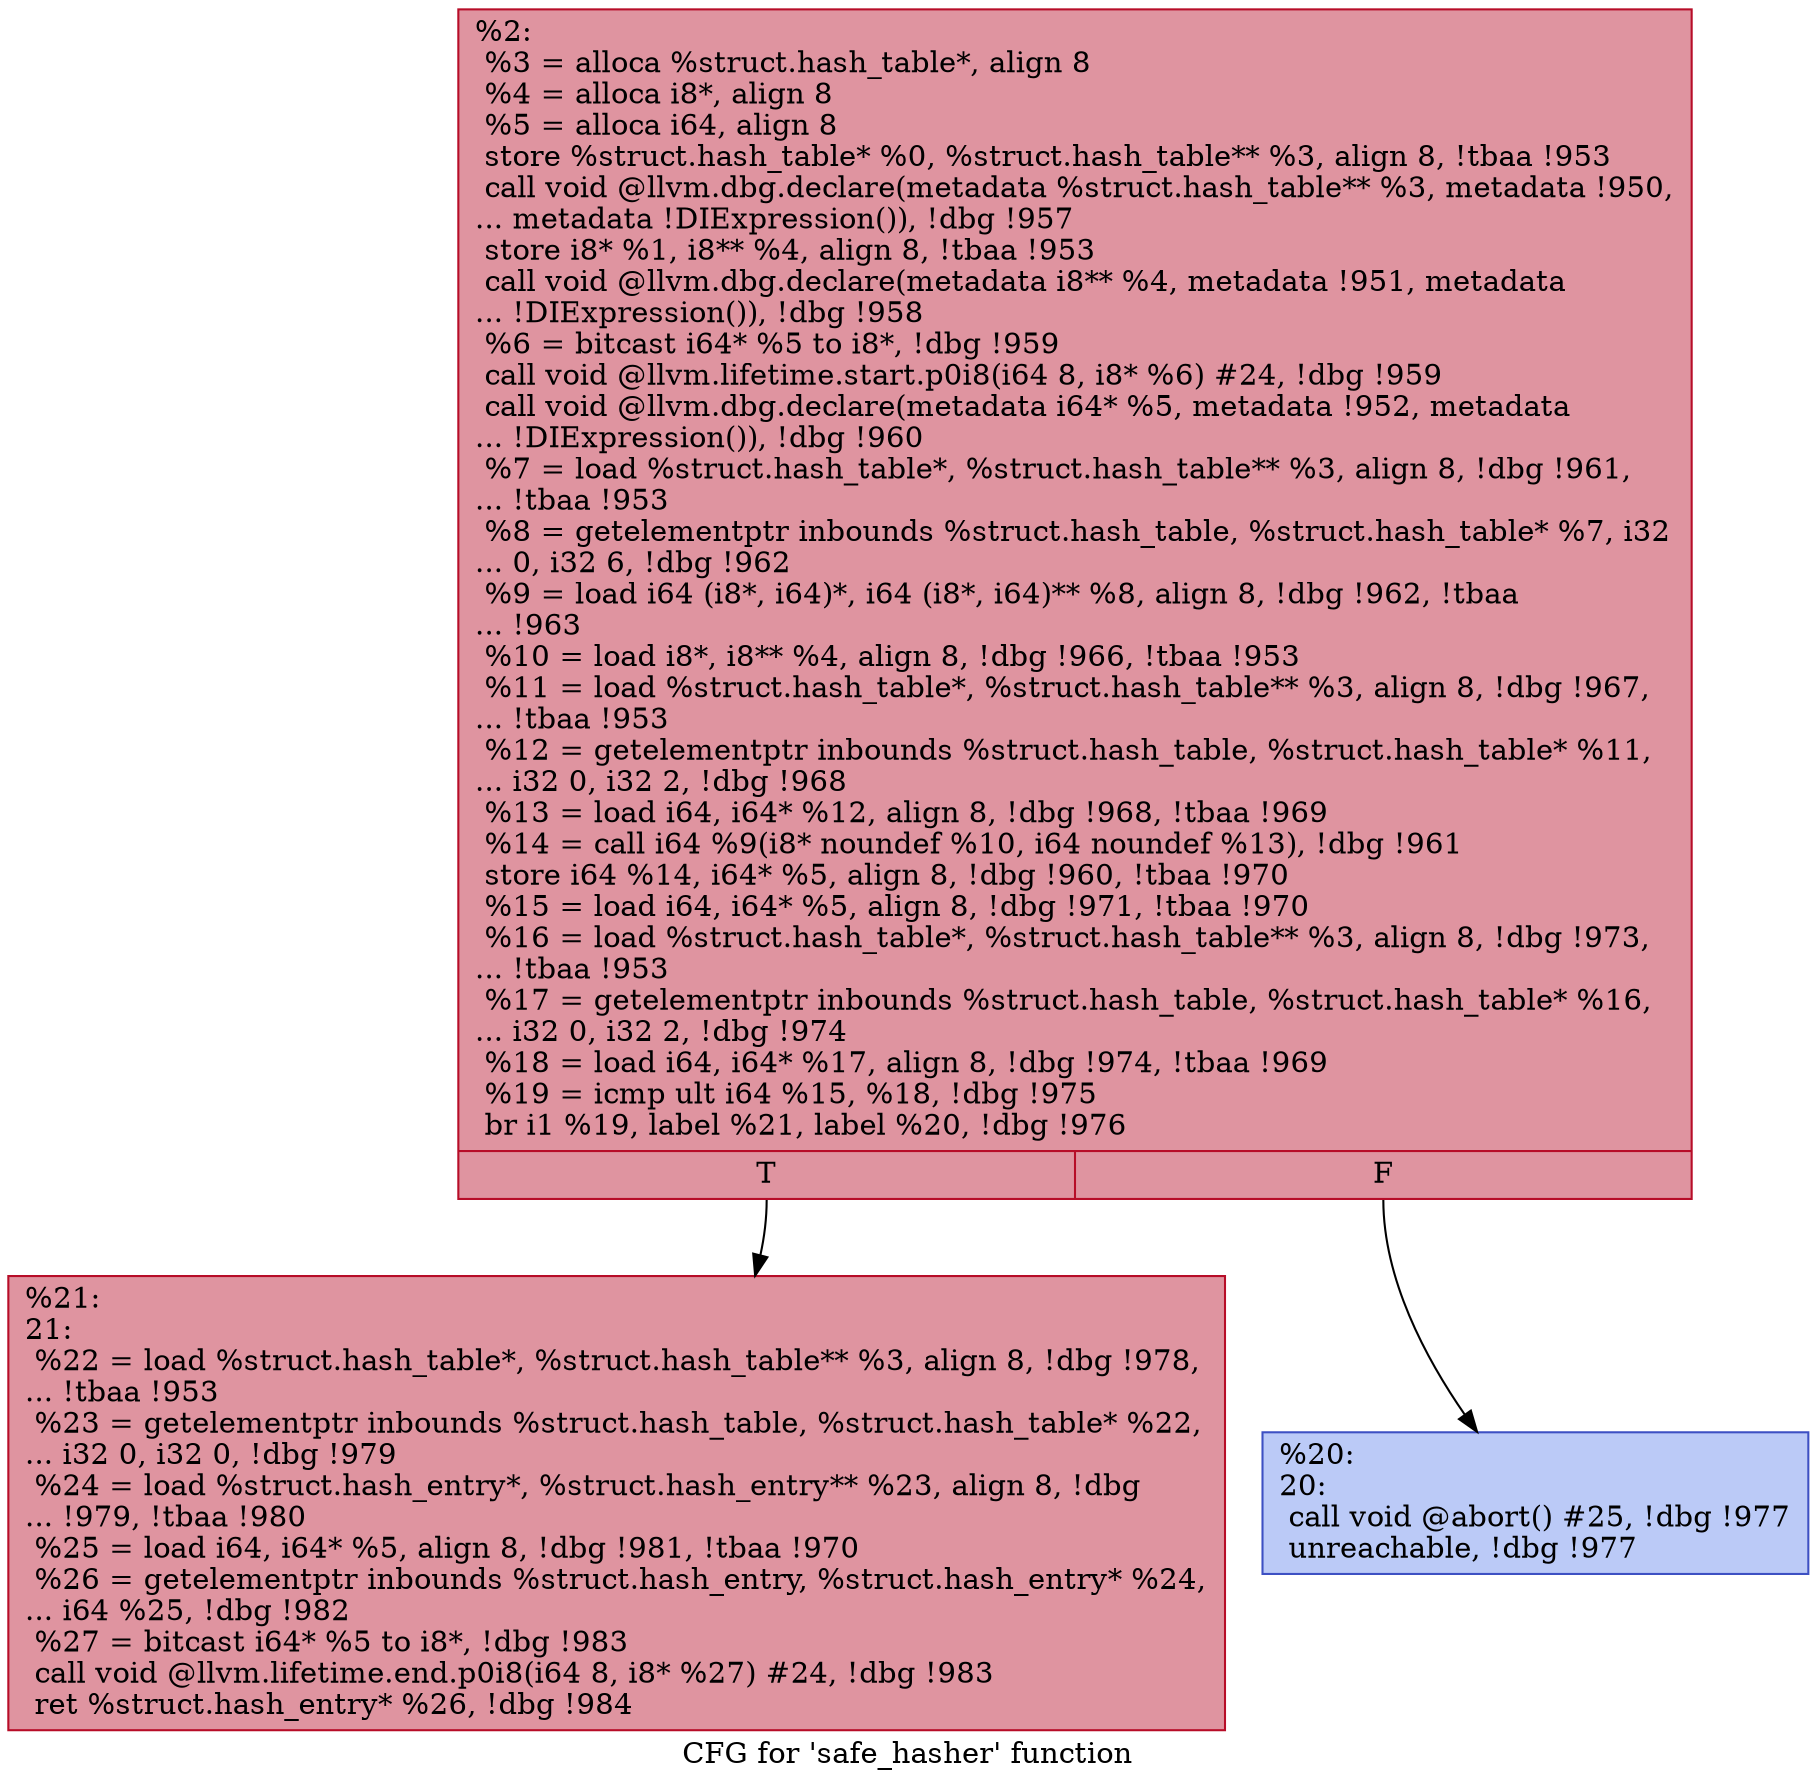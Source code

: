 digraph "CFG for 'safe_hasher' function" {
	label="CFG for 'safe_hasher' function";

	Node0xc9a940 [shape=record,color="#b70d28ff", style=filled, fillcolor="#b70d2870",label="{%2:\l  %3 = alloca %struct.hash_table*, align 8\l  %4 = alloca i8*, align 8\l  %5 = alloca i64, align 8\l  store %struct.hash_table* %0, %struct.hash_table** %3, align 8, !tbaa !953\l  call void @llvm.dbg.declare(metadata %struct.hash_table** %3, metadata !950,\l... metadata !DIExpression()), !dbg !957\l  store i8* %1, i8** %4, align 8, !tbaa !953\l  call void @llvm.dbg.declare(metadata i8** %4, metadata !951, metadata\l... !DIExpression()), !dbg !958\l  %6 = bitcast i64* %5 to i8*, !dbg !959\l  call void @llvm.lifetime.start.p0i8(i64 8, i8* %6) #24, !dbg !959\l  call void @llvm.dbg.declare(metadata i64* %5, metadata !952, metadata\l... !DIExpression()), !dbg !960\l  %7 = load %struct.hash_table*, %struct.hash_table** %3, align 8, !dbg !961,\l... !tbaa !953\l  %8 = getelementptr inbounds %struct.hash_table, %struct.hash_table* %7, i32\l... 0, i32 6, !dbg !962\l  %9 = load i64 (i8*, i64)*, i64 (i8*, i64)** %8, align 8, !dbg !962, !tbaa\l... !963\l  %10 = load i8*, i8** %4, align 8, !dbg !966, !tbaa !953\l  %11 = load %struct.hash_table*, %struct.hash_table** %3, align 8, !dbg !967,\l... !tbaa !953\l  %12 = getelementptr inbounds %struct.hash_table, %struct.hash_table* %11,\l... i32 0, i32 2, !dbg !968\l  %13 = load i64, i64* %12, align 8, !dbg !968, !tbaa !969\l  %14 = call i64 %9(i8* noundef %10, i64 noundef %13), !dbg !961\l  store i64 %14, i64* %5, align 8, !dbg !960, !tbaa !970\l  %15 = load i64, i64* %5, align 8, !dbg !971, !tbaa !970\l  %16 = load %struct.hash_table*, %struct.hash_table** %3, align 8, !dbg !973,\l... !tbaa !953\l  %17 = getelementptr inbounds %struct.hash_table, %struct.hash_table* %16,\l... i32 0, i32 2, !dbg !974\l  %18 = load i64, i64* %17, align 8, !dbg !974, !tbaa !969\l  %19 = icmp ult i64 %15, %18, !dbg !975\l  br i1 %19, label %21, label %20, !dbg !976\l|{<s0>T|<s1>F}}"];
	Node0xc9a940:s0 -> Node0xc9dfc0;
	Node0xc9a940:s1 -> Node0xc9df70;
	Node0xc9df70 [shape=record,color="#3d50c3ff", style=filled, fillcolor="#6687ed70",label="{%20:\l20:                                               \l  call void @abort() #25, !dbg !977\l  unreachable, !dbg !977\l}"];
	Node0xc9dfc0 [shape=record,color="#b70d28ff", style=filled, fillcolor="#b70d2870",label="{%21:\l21:                                               \l  %22 = load %struct.hash_table*, %struct.hash_table** %3, align 8, !dbg !978,\l... !tbaa !953\l  %23 = getelementptr inbounds %struct.hash_table, %struct.hash_table* %22,\l... i32 0, i32 0, !dbg !979\l  %24 = load %struct.hash_entry*, %struct.hash_entry** %23, align 8, !dbg\l... !979, !tbaa !980\l  %25 = load i64, i64* %5, align 8, !dbg !981, !tbaa !970\l  %26 = getelementptr inbounds %struct.hash_entry, %struct.hash_entry* %24,\l... i64 %25, !dbg !982\l  %27 = bitcast i64* %5 to i8*, !dbg !983\l  call void @llvm.lifetime.end.p0i8(i64 8, i8* %27) #24, !dbg !983\l  ret %struct.hash_entry* %26, !dbg !984\l}"];
}
